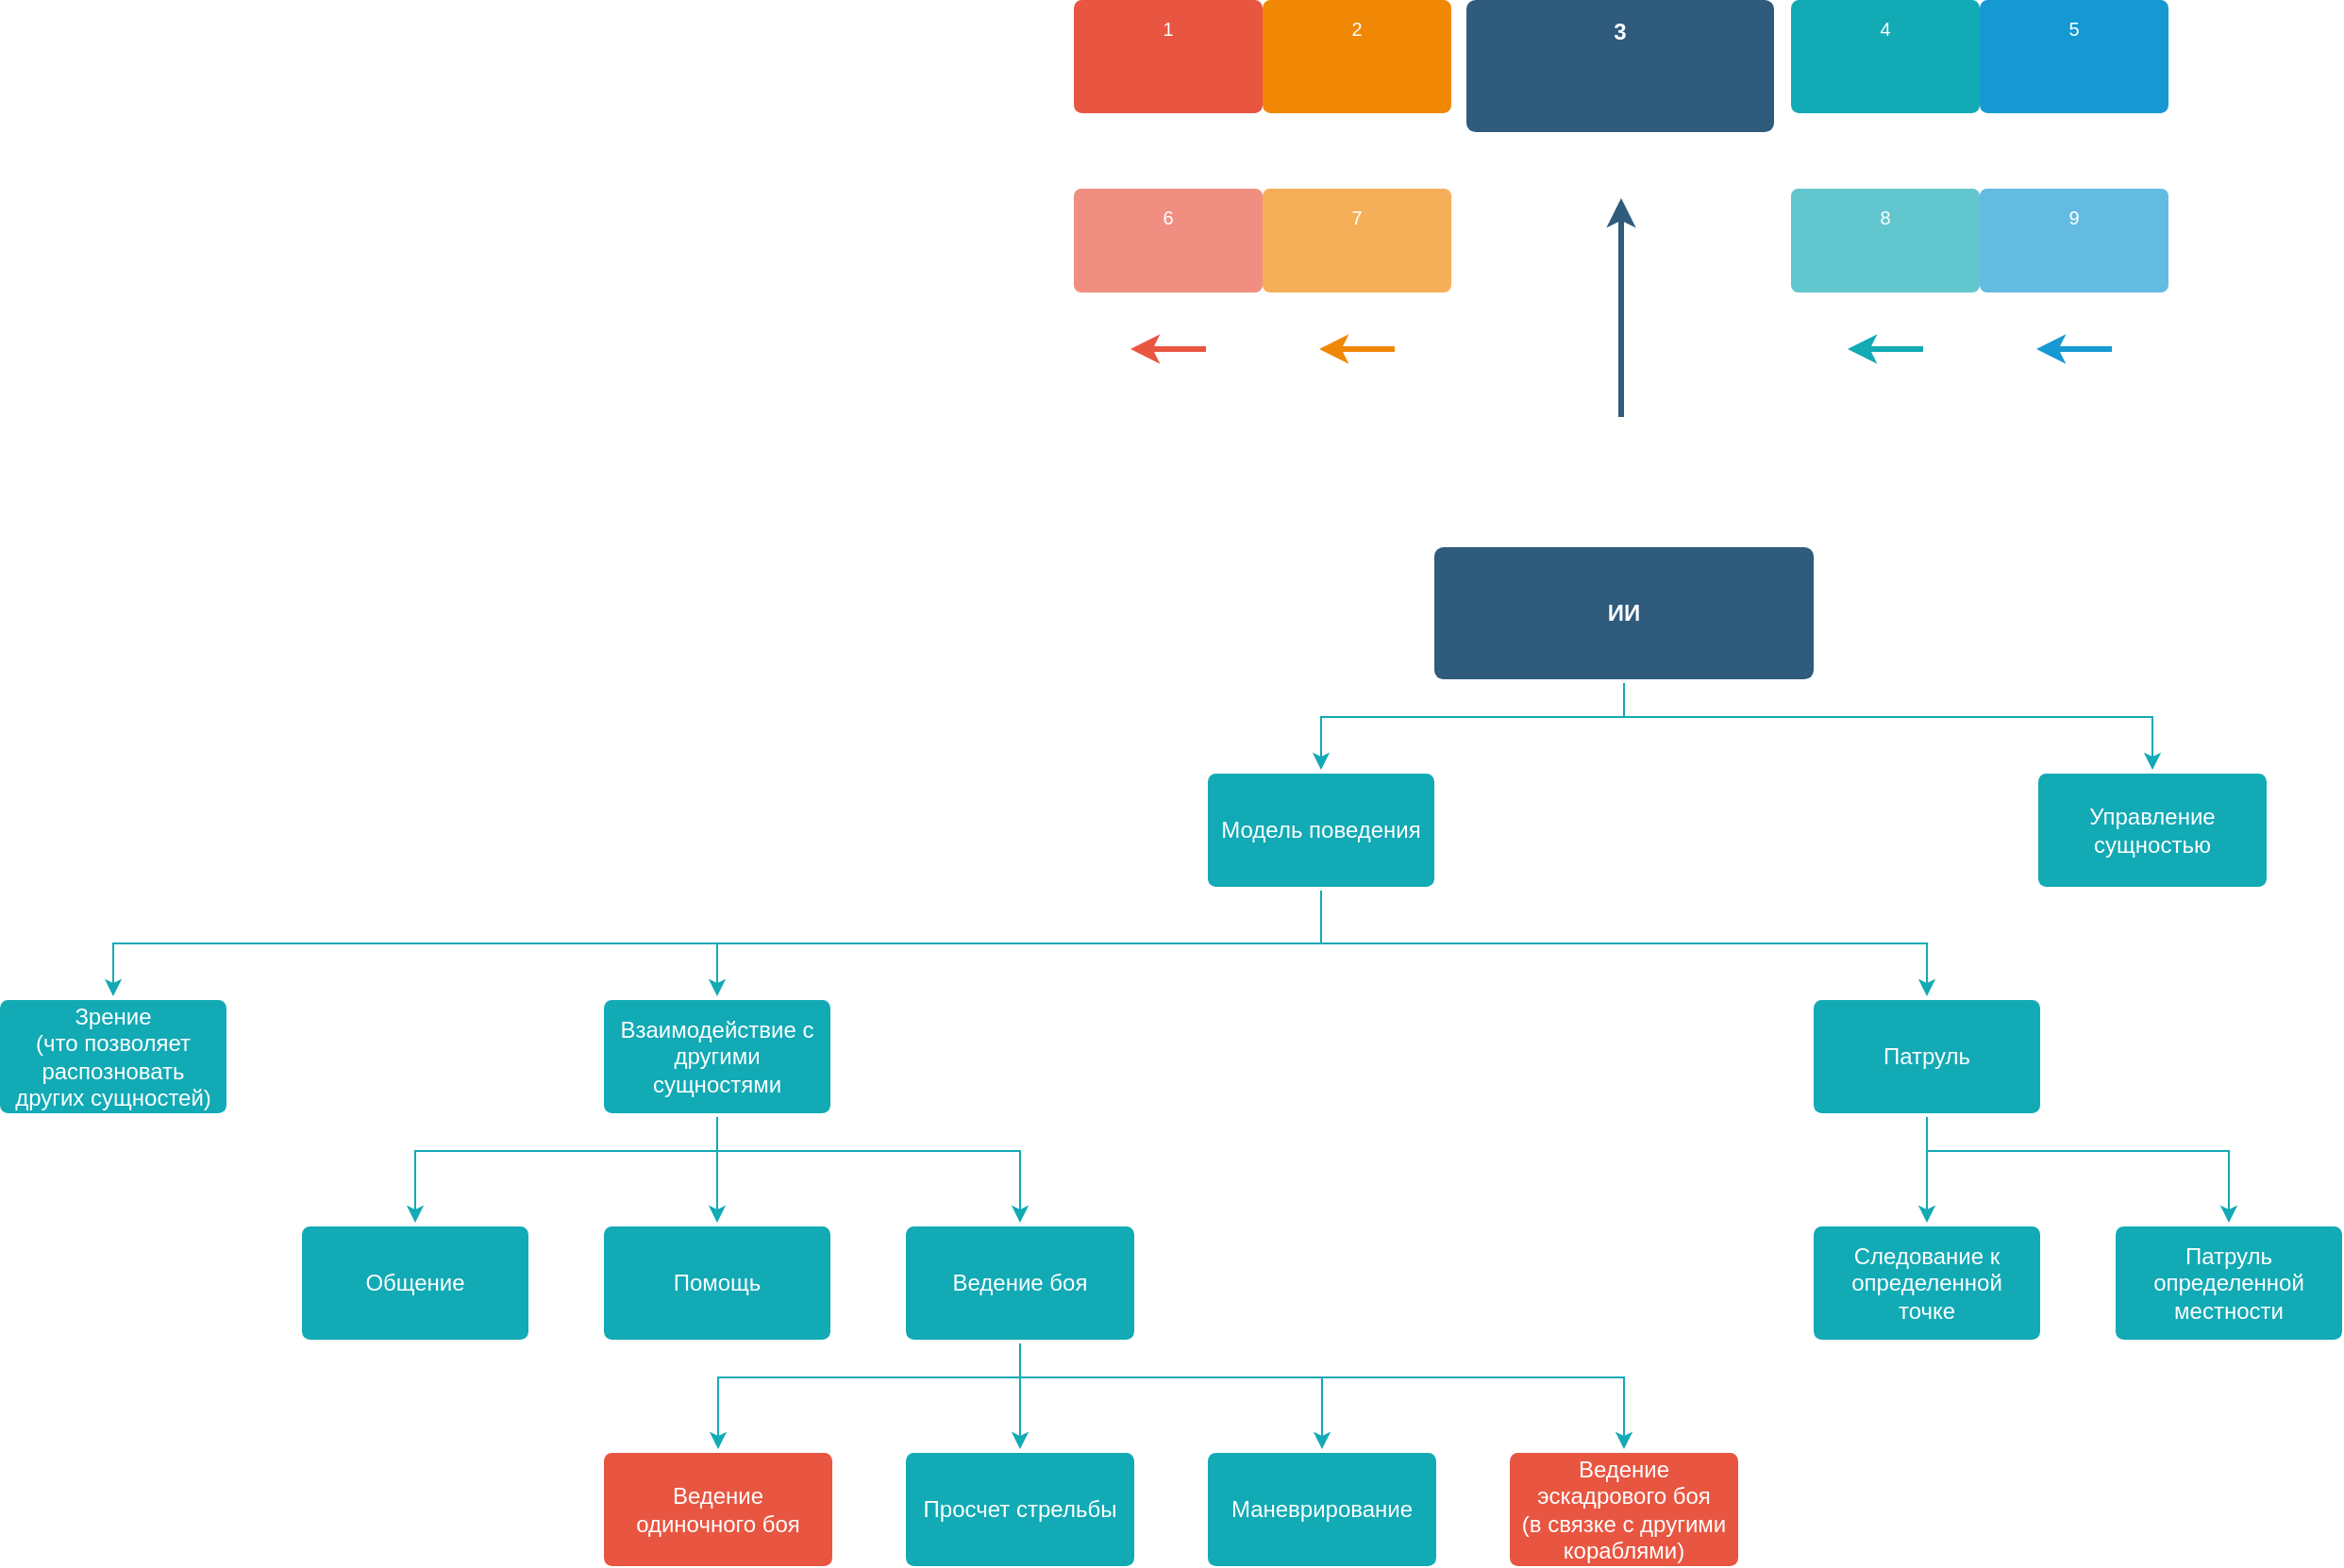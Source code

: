 <mxfile version="11.0.4" type="device"><diagram id="6a731a19-8d31-9384-78a2-239565b7b9f0" name="Page-1"><mxGraphModel dx="2289" dy="1734" grid="1" gridSize="10" guides="1" tooltips="1" connect="1" arrows="1" fold="1" page="1" pageScale="1" pageWidth="600" pageHeight="600" background="#ffffff" math="0" shadow="0"><root><mxCell id="0"/><mxCell id="1" parent="0"/><mxCell id="619mCQ2Z58gHVbzveCcw-1781" value="1" style="rounded=1;whiteSpace=wrap;html=1;shadow=0;labelBackgroundColor=none;strokeColor=none;strokeWidth=3;fillColor=#E85642;fontFamily=Helvetica;fontSize=10;fontColor=#FFFFFF;align=center;spacing=5;fontStyle=0;arcSize=7;perimeterSpacing=2;verticalAlign=top;" parent="1" vertex="1"><mxGeometry x="9" y="-250" width="100" height="60" as="geometry"/></mxCell><mxCell id="619mCQ2Z58gHVbzveCcw-1783" value="2" style="rounded=1;whiteSpace=wrap;html=1;shadow=0;labelBackgroundColor=none;strokeColor=none;strokeWidth=3;fillColor=#F08705;fontFamily=Helvetica;fontSize=10;fontColor=#FFFFFF;align=center;spacing=5;fontStyle=0;arcSize=7;perimeterSpacing=2;verticalAlign=top;" parent="1" vertex="1"><mxGeometry x="109" y="-250" width="100" height="60" as="geometry"/></mxCell><mxCell id="619mCQ2Z58gHVbzveCcw-1784" value="4" style="rounded=1;whiteSpace=wrap;html=1;shadow=0;labelBackgroundColor=none;strokeColor=none;strokeWidth=3;fillColor=#12AAB5;fontFamily=Helvetica;fontSize=10;fontColor=#FFFFFF;align=center;spacing=5;fontStyle=0;arcSize=7;perimeterSpacing=2;verticalAlign=top;" parent="1" vertex="1"><mxGeometry x="389" y="-250" width="100" height="60" as="geometry"/></mxCell><mxCell id="619mCQ2Z58gHVbzveCcw-1785" value="5" style="rounded=1;whiteSpace=wrap;html=1;shadow=0;labelBackgroundColor=none;strokeColor=none;strokeWidth=3;fillColor=#1699D3;fontFamily=Helvetica;fontSize=10;fontColor=#FFFFFF;align=center;spacing=5;fontStyle=0;arcSize=7;perimeterSpacing=2;verticalAlign=top;" parent="1" vertex="1"><mxGeometry x="489" y="-250" width="100" height="60" as="geometry"/></mxCell><mxCell id="619mCQ2Z58gHVbzveCcw-1786" value="3" style="rounded=1;whiteSpace=wrap;html=1;shadow=0;labelBackgroundColor=none;strokeColor=none;strokeWidth=3;fillColor=#2F5B7C;fontFamily=Helvetica;fontSize=12;fontColor=#FFFFFF;align=center;fontStyle=1;spacing=5;arcSize=7;perimeterSpacing=2;verticalAlign=top;" parent="1" vertex="1"><mxGeometry x="217" y="-250" width="163" height="70" as="geometry"/></mxCell><mxCell id="619mCQ2Z58gHVbzveCcw-1787" value="6" style="rounded=1;whiteSpace=wrap;html=1;shadow=0;labelBackgroundColor=none;strokeColor=none;strokeWidth=3;fillColor=#f08e81;fontFamily=Helvetica;fontSize=10;fontColor=#FFFFFF;align=center;spacing=5;fontStyle=0;arcSize=7;perimeterSpacing=2;verticalAlign=top;" parent="1" vertex="1"><mxGeometry x="9" y="-150" width="100" height="55" as="geometry"/></mxCell><mxCell id="619mCQ2Z58gHVbzveCcw-1788" value="7" style="rounded=1;whiteSpace=wrap;html=1;shadow=0;labelBackgroundColor=none;strokeColor=none;strokeWidth=3;fillColor=#F5AF58;fontFamily=Helvetica;fontSize=10;fontColor=#FFFFFF;align=center;spacing=5;arcSize=7;perimeterSpacing=2;fontStyle=0;verticalAlign=top;" parent="1" vertex="1"><mxGeometry x="109" y="-150" width="100" height="55" as="geometry"/></mxCell><mxCell id="619mCQ2Z58gHVbzveCcw-1790" value="8" style="rounded=1;whiteSpace=wrap;html=1;shadow=0;labelBackgroundColor=none;strokeColor=none;strokeWidth=3;fillColor=#61C6CE;fontFamily=Helvetica;fontSize=10;fontColor=#FFFFFF;align=center;spacing=5;fontStyle=0;arcSize=7;perimeterSpacing=2;verticalAlign=top;" parent="1" vertex="1"><mxGeometry x="389" y="-150" width="100" height="55" as="geometry"/></mxCell><mxCell id="619mCQ2Z58gHVbzveCcw-1793" value="9" style="rounded=1;whiteSpace=wrap;html=1;shadow=0;labelBackgroundColor=none;strokeColor=none;strokeWidth=3;fillColor=#64BBE2;fontFamily=Helvetica;fontSize=10;fontColor=#FFFFFF;align=center;spacing=5;arcSize=7;perimeterSpacing=2;fontStyle=0;verticalAlign=top;" parent="1" vertex="1"><mxGeometry x="489" y="-150" width="100" height="55" as="geometry"/></mxCell><mxCell id="619mCQ2Z58gHVbzveCcw-1796" value="" style="edgeStyle=none;rounded=1;jumpStyle=none;html=1;shadow=0;labelBackgroundColor=none;startArrow=none;startFill=0;jettySize=auto;orthogonalLoop=1;strokeColor=#E85642;strokeWidth=3;fontFamily=Helvetica;fontSize=14;fontColor=#FFFFFF;spacing=5;fontStyle=1;fillColor=#b0e3e6;" parent="1" edge="1"><mxGeometry relative="1" as="geometry"><mxPoint x="79" y="-65" as="sourcePoint"/><mxPoint x="39" y="-65" as="targetPoint"/></mxGeometry></mxCell><mxCell id="619mCQ2Z58gHVbzveCcw-1797" value="" style="edgeStyle=none;rounded=1;jumpStyle=none;html=1;shadow=0;labelBackgroundColor=none;startArrow=none;startFill=0;jettySize=auto;orthogonalLoop=1;strokeColor=#F08705;strokeWidth=3;fontFamily=Helvetica;fontSize=14;fontColor=#FFFFFF;spacing=5;fontStyle=1;fillColor=#b0e3e6;" parent="1" edge="1"><mxGeometry relative="1" as="geometry"><mxPoint x="179" y="-65" as="sourcePoint"/><mxPoint x="139" y="-65" as="targetPoint"/></mxGeometry></mxCell><mxCell id="619mCQ2Z58gHVbzveCcw-1798" value="" style="edgeStyle=none;rounded=1;jumpStyle=none;html=1;shadow=0;labelBackgroundColor=none;startArrow=none;startFill=0;jettySize=auto;orthogonalLoop=1;strokeColor=#12AAB5;strokeWidth=3;fontFamily=Helvetica;fontSize=14;fontColor=#FFFFFF;spacing=5;fontStyle=1;fillColor=#b0e3e6;" parent="1" edge="1"><mxGeometry relative="1" as="geometry"><mxPoint x="459" y="-65" as="sourcePoint"/><mxPoint x="419" y="-65" as="targetPoint"/></mxGeometry></mxCell><mxCell id="619mCQ2Z58gHVbzveCcw-1799" value="" style="edgeStyle=none;rounded=1;jumpStyle=none;html=1;shadow=0;labelBackgroundColor=none;startArrow=none;startFill=0;jettySize=auto;orthogonalLoop=1;strokeColor=#1699D3;strokeWidth=3;fontFamily=Helvetica;fontSize=14;fontColor=#FFFFFF;spacing=5;fontStyle=1;fillColor=#b0e3e6;" parent="1" edge="1"><mxGeometry relative="1" as="geometry"><mxPoint x="559" y="-65" as="sourcePoint"/><mxPoint x="519" y="-65" as="targetPoint"/></mxGeometry></mxCell><mxCell id="619mCQ2Z58gHVbzveCcw-1801" value="" style="edgeStyle=none;rounded=0;jumpStyle=none;html=1;shadow=0;labelBackgroundColor=none;startArrow=none;startFill=0;endArrow=classic;endFill=1;jettySize=auto;orthogonalLoop=1;strokeColor=#2F5B7C;strokeWidth=3;fontFamily=Helvetica;fontSize=16;fontColor=#23445D;spacing=5;" parent="1" edge="1"><mxGeometry relative="1" as="geometry"><mxPoint x="299" y="-29" as="sourcePoint"/><mxPoint x="299" y="-145.0" as="targetPoint"/></mxGeometry></mxCell><mxCell id="yse5xkwkxu8ztA8D318E-5" style="edgeStyle=orthogonalEdgeStyle;rounded=0;orthogonalLoop=1;jettySize=auto;html=1;entryX=0.5;entryY=0;entryDx=0;entryDy=0;strokeColor=#12AAB5;" parent="1" source="yse5xkwkxu8ztA8D318E-1" target="yse5xkwkxu8ztA8D318E-2" edge="1"><mxGeometry relative="1" as="geometry"><Array as="points"><mxPoint x="300" y="130"/><mxPoint x="580" y="130"/></Array></mxGeometry></mxCell><mxCell id="yse5xkwkxu8ztA8D318E-25" style="edgeStyle=orthogonalEdgeStyle;rounded=0;orthogonalLoop=1;jettySize=auto;html=1;entryX=0.5;entryY=0;entryDx=0;entryDy=0;strokeColor=#12AAB5;" parent="1" source="yse5xkwkxu8ztA8D318E-1" target="yse5xkwkxu8ztA8D318E-6" edge="1"><mxGeometry relative="1" as="geometry"><Array as="points"><mxPoint x="300" y="130"/><mxPoint x="140" y="130"/></Array></mxGeometry></mxCell><mxCell id="yse5xkwkxu8ztA8D318E-1" value="ИИ" style="rounded=1;whiteSpace=wrap;html=1;shadow=0;labelBackgroundColor=none;strokeColor=none;strokeWidth=3;fillColor=#2F5B7C;fontFamily=Helvetica;fontSize=12;fontColor=#FFFFFF;align=center;fontStyle=1;spacing=5;arcSize=7;perimeterSpacing=2;verticalAlign=middle;" parent="1" vertex="1"><mxGeometry x="200" y="40" width="201" height="70" as="geometry"/></mxCell><mxCell id="yse5xkwkxu8ztA8D318E-2" value="&lt;font style=&quot;font-size: 12px&quot;&gt;Управление сущностью&lt;/font&gt;" style="rounded=1;whiteSpace=wrap;html=1;shadow=0;labelBackgroundColor=none;strokeColor=none;strokeWidth=3;fillColor=#12AAB5;fontFamily=Helvetica;fontSize=10;fontColor=#FFFFFF;align=center;spacing=5;fontStyle=0;arcSize=7;perimeterSpacing=2;verticalAlign=middle;" parent="1" vertex="1"><mxGeometry x="520" y="160" width="121" height="60" as="geometry"/></mxCell><mxCell id="yse5xkwkxu8ztA8D318E-9" style="edgeStyle=orthogonalEdgeStyle;rounded=0;orthogonalLoop=1;jettySize=auto;html=1;entryX=0.5;entryY=0;entryDx=0;entryDy=0;strokeColor=#12AAB5;" parent="1" source="yse5xkwkxu8ztA8D318E-6" target="yse5xkwkxu8ztA8D318E-8" edge="1"><mxGeometry relative="1" as="geometry"><Array as="points"><mxPoint x="140" y="250"/><mxPoint x="461" y="250"/></Array></mxGeometry></mxCell><mxCell id="yse5xkwkxu8ztA8D318E-17" style="edgeStyle=orthogonalEdgeStyle;rounded=0;orthogonalLoop=1;jettySize=auto;html=1;entryX=0.5;entryY=0;entryDx=0;entryDy=0;strokeColor=#12AAB5;" parent="1" source="yse5xkwkxu8ztA8D318E-6" target="yse5xkwkxu8ztA8D318E-16" edge="1"><mxGeometry relative="1" as="geometry"><Array as="points"><mxPoint x="140" y="250"/><mxPoint x="-180" y="250"/></Array></mxGeometry></mxCell><mxCell id="yse5xkwkxu8ztA8D318E-27" style="edgeStyle=orthogonalEdgeStyle;rounded=0;orthogonalLoop=1;jettySize=auto;html=1;strokeColor=#12AAB5;" parent="1" source="yse5xkwkxu8ztA8D318E-6" target="yse5xkwkxu8ztA8D318E-26" edge="1"><mxGeometry relative="1" as="geometry"><Array as="points"><mxPoint x="140" y="250"/><mxPoint x="-500" y="250"/></Array></mxGeometry></mxCell><mxCell id="yse5xkwkxu8ztA8D318E-6" value="&lt;font style=&quot;font-size: 12px&quot;&gt;Модель поведения&lt;/font&gt;" style="rounded=1;whiteSpace=wrap;html=1;shadow=0;labelBackgroundColor=none;strokeColor=none;strokeWidth=3;fillColor=#12AAB5;fontFamily=Helvetica;fontSize=10;fontColor=#FFFFFF;align=center;spacing=5;fontStyle=0;arcSize=7;perimeterSpacing=2;verticalAlign=middle;" parent="1" vertex="1"><mxGeometry x="80" y="160" width="120" height="60" as="geometry"/></mxCell><mxCell id="yse5xkwkxu8ztA8D318E-13" style="edgeStyle=orthogonalEdgeStyle;rounded=0;orthogonalLoop=1;jettySize=auto;html=1;entryX=0.5;entryY=0;entryDx=0;entryDy=0;strokeColor=#12AAB5;" parent="1" source="yse5xkwkxu8ztA8D318E-8" target="yse5xkwkxu8ztA8D318E-12" edge="1"><mxGeometry relative="1" as="geometry"/></mxCell><mxCell id="yse5xkwkxu8ztA8D318E-15" style="edgeStyle=orthogonalEdgeStyle;rounded=0;orthogonalLoop=1;jettySize=auto;html=1;entryX=0.5;entryY=0;entryDx=0;entryDy=0;strokeColor=#12AAB5;" parent="1" source="yse5xkwkxu8ztA8D318E-8" target="yse5xkwkxu8ztA8D318E-14" edge="1"><mxGeometry relative="1" as="geometry"><Array as="points"><mxPoint x="461" y="360"/><mxPoint x="621" y="360"/></Array></mxGeometry></mxCell><mxCell id="yse5xkwkxu8ztA8D318E-8" value="&lt;font style=&quot;font-size: 12px&quot;&gt;Патруль&lt;/font&gt;" style="rounded=1;whiteSpace=wrap;html=1;shadow=0;labelBackgroundColor=none;strokeColor=none;strokeWidth=3;fillColor=#12AAB5;fontFamily=Helvetica;fontSize=10;fontColor=#FFFFFF;align=center;spacing=5;fontStyle=0;arcSize=7;perimeterSpacing=2;verticalAlign=middle;" parent="1" vertex="1"><mxGeometry x="401" y="280" width="120" height="60" as="geometry"/></mxCell><mxCell id="yse5xkwkxu8ztA8D318E-38" style="edgeStyle=orthogonalEdgeStyle;rounded=0;orthogonalLoop=1;jettySize=auto;html=1;entryX=0.5;entryY=0;entryDx=0;entryDy=0;strokeColor=#12AAB5;" parent="1" source="yse5xkwkxu8ztA8D318E-10" target="yse5xkwkxu8ztA8D318E-32" edge="1"><mxGeometry relative="1" as="geometry"><Array as="points"><mxPoint x="-20" y="480"/><mxPoint x="300" y="480"/></Array></mxGeometry></mxCell><mxCell id="yse5xkwkxu8ztA8D318E-51" style="edgeStyle=orthogonalEdgeStyle;rounded=0;orthogonalLoop=1;jettySize=auto;html=1;entryX=0.5;entryY=0;entryDx=0;entryDy=0;strokeColor=#12AAB5;" parent="1" source="yse5xkwkxu8ztA8D318E-10" target="yse5xkwkxu8ztA8D318E-50" edge="1"><mxGeometry relative="1" as="geometry"><Array as="points"><mxPoint x="-20" y="480"/><mxPoint x="-180" y="480"/></Array></mxGeometry></mxCell><mxCell id="yse5xkwkxu8ztA8D318E-55" style="edgeStyle=orthogonalEdgeStyle;rounded=0;orthogonalLoop=1;jettySize=auto;html=1;entryX=0.5;entryY=0;entryDx=0;entryDy=0;strokeColor=#12AAB5;" parent="1" source="yse5xkwkxu8ztA8D318E-10" target="yse5xkwkxu8ztA8D318E-28" edge="1"><mxGeometry relative="1" as="geometry"/></mxCell><mxCell id="yse5xkwkxu8ztA8D318E-56" style="edgeStyle=orthogonalEdgeStyle;rounded=0;orthogonalLoop=1;jettySize=auto;html=1;entryX=0.5;entryY=0;entryDx=0;entryDy=0;strokeColor=#12AAB5;" parent="1" source="yse5xkwkxu8ztA8D318E-10" target="yse5xkwkxu8ztA8D318E-30" edge="1"><mxGeometry relative="1" as="geometry"><Array as="points"><mxPoint x="-20" y="480"/><mxPoint x="140" y="480"/></Array></mxGeometry></mxCell><mxCell id="yse5xkwkxu8ztA8D318E-10" value="&lt;span style=&quot;font-size: 12px&quot;&gt;Ведение боя&lt;/span&gt;" style="rounded=1;whiteSpace=wrap;html=1;shadow=0;labelBackgroundColor=none;strokeColor=none;strokeWidth=3;fillColor=#12AAB5;fontFamily=Helvetica;fontSize=10;fontColor=#FFFFFF;align=center;spacing=5;fontStyle=0;arcSize=7;perimeterSpacing=2;verticalAlign=middle;" parent="1" vertex="1"><mxGeometry x="-80" y="400" width="121" height="60" as="geometry"/></mxCell><mxCell id="yse5xkwkxu8ztA8D318E-12" value="&lt;font style=&quot;font-size: 12px&quot;&gt;Следование к определенной точке&lt;/font&gt;" style="rounded=1;whiteSpace=wrap;html=1;shadow=0;labelBackgroundColor=none;strokeColor=none;strokeWidth=3;fillColor=#12AAB5;fontFamily=Helvetica;fontSize=10;fontColor=#FFFFFF;align=center;spacing=5;fontStyle=0;arcSize=7;perimeterSpacing=2;verticalAlign=middle;" parent="1" vertex="1"><mxGeometry x="401" y="400" width="120" height="60" as="geometry"/></mxCell><mxCell id="yse5xkwkxu8ztA8D318E-14" value="&lt;font style=&quot;font-size: 12px&quot;&gt;Патруль определенной местности&lt;/font&gt;" style="rounded=1;whiteSpace=wrap;html=1;shadow=0;labelBackgroundColor=none;strokeColor=none;strokeWidth=3;fillColor=#12AAB5;fontFamily=Helvetica;fontSize=10;fontColor=#FFFFFF;align=center;spacing=5;fontStyle=0;arcSize=7;perimeterSpacing=2;verticalAlign=middle;" parent="1" vertex="1"><mxGeometry x="561" y="400" width="120" height="60" as="geometry"/></mxCell><mxCell id="yse5xkwkxu8ztA8D318E-19" style="edgeStyle=orthogonalEdgeStyle;rounded=0;orthogonalLoop=1;jettySize=auto;html=1;entryX=0.5;entryY=0;entryDx=0;entryDy=0;strokeColor=#12AAB5;" parent="1" source="yse5xkwkxu8ztA8D318E-16" target="yse5xkwkxu8ztA8D318E-18" edge="1"><mxGeometry relative="1" as="geometry"/></mxCell><mxCell id="yse5xkwkxu8ztA8D318E-21" style="edgeStyle=orthogonalEdgeStyle;rounded=0;orthogonalLoop=1;jettySize=auto;html=1;entryX=0.5;entryY=0;entryDx=0;entryDy=0;strokeColor=#12AAB5;" parent="1" source="yse5xkwkxu8ztA8D318E-16" target="yse5xkwkxu8ztA8D318E-20" edge="1"><mxGeometry relative="1" as="geometry"><Array as="points"><mxPoint x="-180" y="360"/><mxPoint x="-340" y="360"/></Array></mxGeometry></mxCell><mxCell id="yse5xkwkxu8ztA8D318E-24" style="edgeStyle=orthogonalEdgeStyle;rounded=0;orthogonalLoop=1;jettySize=auto;html=1;entryX=0.5;entryY=0;entryDx=0;entryDy=0;strokeColor=#12AAB5;" parent="1" source="yse5xkwkxu8ztA8D318E-16" target="yse5xkwkxu8ztA8D318E-10" edge="1"><mxGeometry relative="1" as="geometry"><Array as="points"><mxPoint x="-180" y="360"/><mxPoint x="-20" y="360"/></Array></mxGeometry></mxCell><mxCell id="yse5xkwkxu8ztA8D318E-16" value="&lt;span style=&quot;font-size: 12px&quot;&gt;Взаимодействие с другими сущностями&lt;/span&gt;" style="rounded=1;whiteSpace=wrap;html=1;shadow=0;labelBackgroundColor=none;strokeColor=none;strokeWidth=3;fillColor=#12AAB5;fontFamily=Helvetica;fontSize=10;fontColor=#FFFFFF;align=center;spacing=5;fontStyle=0;arcSize=7;perimeterSpacing=2;verticalAlign=middle;" parent="1" vertex="1"><mxGeometry x="-240" y="280" width="120" height="60" as="geometry"/></mxCell><mxCell id="yse5xkwkxu8ztA8D318E-18" value="&lt;span style=&quot;font-size: 12px&quot;&gt;Помощь&lt;/span&gt;" style="rounded=1;whiteSpace=wrap;html=1;shadow=0;labelBackgroundColor=none;strokeColor=none;strokeWidth=3;fillColor=#12AAB5;fontFamily=Helvetica;fontSize=10;fontColor=#FFFFFF;align=center;spacing=5;fontStyle=0;arcSize=7;perimeterSpacing=2;verticalAlign=middle;" parent="1" vertex="1"><mxGeometry x="-240" y="400" width="120" height="60" as="geometry"/></mxCell><mxCell id="yse5xkwkxu8ztA8D318E-20" value="&lt;span style=&quot;font-size: 12px&quot;&gt;Общение&lt;/span&gt;" style="rounded=1;whiteSpace=wrap;html=1;shadow=0;labelBackgroundColor=none;strokeColor=none;strokeWidth=3;fillColor=#12AAB5;fontFamily=Helvetica;fontSize=10;fontColor=#FFFFFF;align=center;spacing=5;fontStyle=0;arcSize=7;perimeterSpacing=2;verticalAlign=middle;" parent="1" vertex="1"><mxGeometry x="-400" y="400" width="120" height="60" as="geometry"/></mxCell><mxCell id="yse5xkwkxu8ztA8D318E-26" value="&lt;span style=&quot;font-size: 12px&quot;&gt;Зрение&lt;br&gt;(что позволяет распозновать других сущностей)&lt;br&gt;&lt;/span&gt;" style="rounded=1;whiteSpace=wrap;html=1;shadow=0;labelBackgroundColor=none;strokeColor=none;strokeWidth=3;fillColor=#12AAB5;fontFamily=Helvetica;fontSize=10;fontColor=#FFFFFF;align=center;spacing=5;fontStyle=0;arcSize=7;perimeterSpacing=2;verticalAlign=middle;" parent="1" vertex="1"><mxGeometry x="-560" y="280" width="120" height="60" as="geometry"/></mxCell><mxCell id="yse5xkwkxu8ztA8D318E-28" value="&lt;span style=&quot;font-size: 12px&quot;&gt;Просчет стрельбы&lt;/span&gt;" style="rounded=1;whiteSpace=wrap;html=1;shadow=0;labelBackgroundColor=none;strokeColor=none;strokeWidth=3;fillColor=#12AAB5;fontFamily=Helvetica;fontSize=10;fontColor=#FFFFFF;align=center;spacing=5;fontStyle=0;arcSize=7;perimeterSpacing=2;verticalAlign=middle;" parent="1" vertex="1"><mxGeometry x="-80" y="520" width="121" height="60" as="geometry"/></mxCell><mxCell id="yse5xkwkxu8ztA8D318E-30" value="&lt;span style=&quot;font-size: 12px&quot;&gt;Маневрирование&lt;/span&gt;" style="rounded=1;whiteSpace=wrap;html=1;shadow=0;labelBackgroundColor=none;strokeColor=none;strokeWidth=3;fillColor=#12AAB5;fontFamily=Helvetica;fontSize=10;fontColor=#FFFFFF;align=center;spacing=5;fontStyle=0;arcSize=7;perimeterSpacing=2;verticalAlign=middle;" parent="1" vertex="1"><mxGeometry x="80" y="520" width="121" height="60" as="geometry"/></mxCell><mxCell id="yse5xkwkxu8ztA8D318E-32" value="&lt;span style=&quot;font-size: 12px&quot;&gt;Ведение эскадрового боя&lt;br&gt;(в связке с другими кораблями)&lt;br&gt;&lt;/span&gt;" style="rounded=1;whiteSpace=wrap;html=1;shadow=0;labelBackgroundColor=none;strokeColor=none;strokeWidth=3;fillColor=#E85642;fontFamily=Helvetica;fontSize=10;fontColor=#FFFFFF;align=center;spacing=5;fontStyle=0;arcSize=7;perimeterSpacing=2;verticalAlign=middle;" parent="1" vertex="1"><mxGeometry x="240" y="520" width="121" height="60" as="geometry"/></mxCell><mxCell id="yse5xkwkxu8ztA8D318E-50" value="&lt;span style=&quot;font-size: 12px&quot;&gt;Ведение одиночного боя&lt;br&gt;&lt;/span&gt;" style="rounded=1;whiteSpace=wrap;html=1;shadow=0;labelBackgroundColor=none;strokeColor=none;strokeWidth=3;fillColor=#E85642;fontFamily=Helvetica;fontSize=10;fontColor=#FFFFFF;align=center;spacing=5;fontStyle=0;arcSize=7;perimeterSpacing=2;verticalAlign=middle;" parent="1" vertex="1"><mxGeometry x="-240" y="520" width="121" height="60" as="geometry"/></mxCell></root></mxGraphModel></diagram></mxfile>
